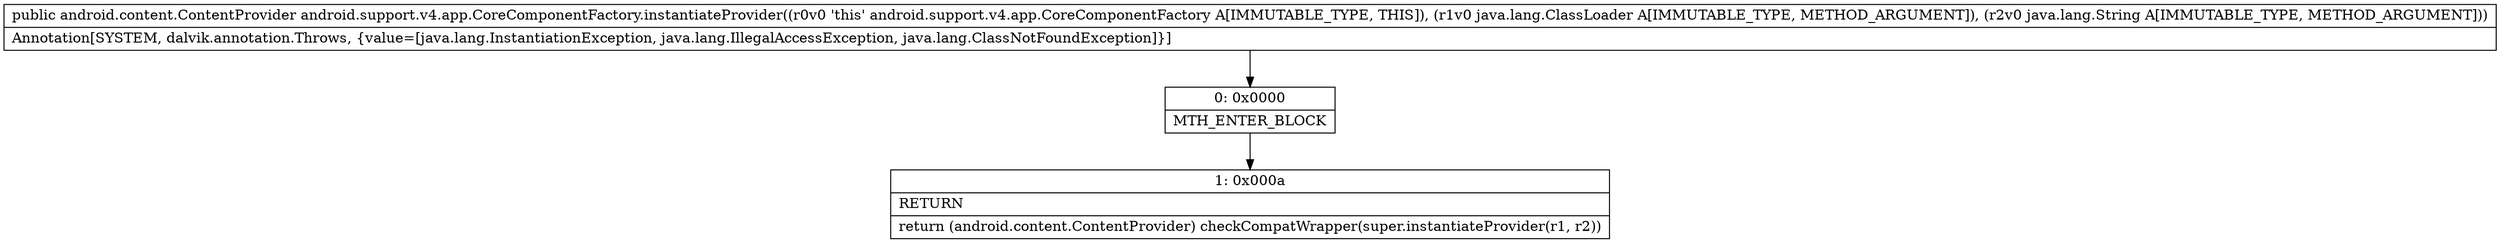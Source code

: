 digraph "CFG forandroid.support.v4.app.CoreComponentFactory.instantiateProvider(Ljava\/lang\/ClassLoader;Ljava\/lang\/String;)Landroid\/content\/ContentProvider;" {
Node_0 [shape=record,label="{0\:\ 0x0000|MTH_ENTER_BLOCK\l}"];
Node_1 [shape=record,label="{1\:\ 0x000a|RETURN\l|return (android.content.ContentProvider) checkCompatWrapper(super.instantiateProvider(r1, r2))\l}"];
MethodNode[shape=record,label="{public android.content.ContentProvider android.support.v4.app.CoreComponentFactory.instantiateProvider((r0v0 'this' android.support.v4.app.CoreComponentFactory A[IMMUTABLE_TYPE, THIS]), (r1v0 java.lang.ClassLoader A[IMMUTABLE_TYPE, METHOD_ARGUMENT]), (r2v0 java.lang.String A[IMMUTABLE_TYPE, METHOD_ARGUMENT]))  | Annotation[SYSTEM, dalvik.annotation.Throws, \{value=[java.lang.InstantiationException, java.lang.IllegalAccessException, java.lang.ClassNotFoundException]\}]\l}"];
MethodNode -> Node_0;
Node_0 -> Node_1;
}

